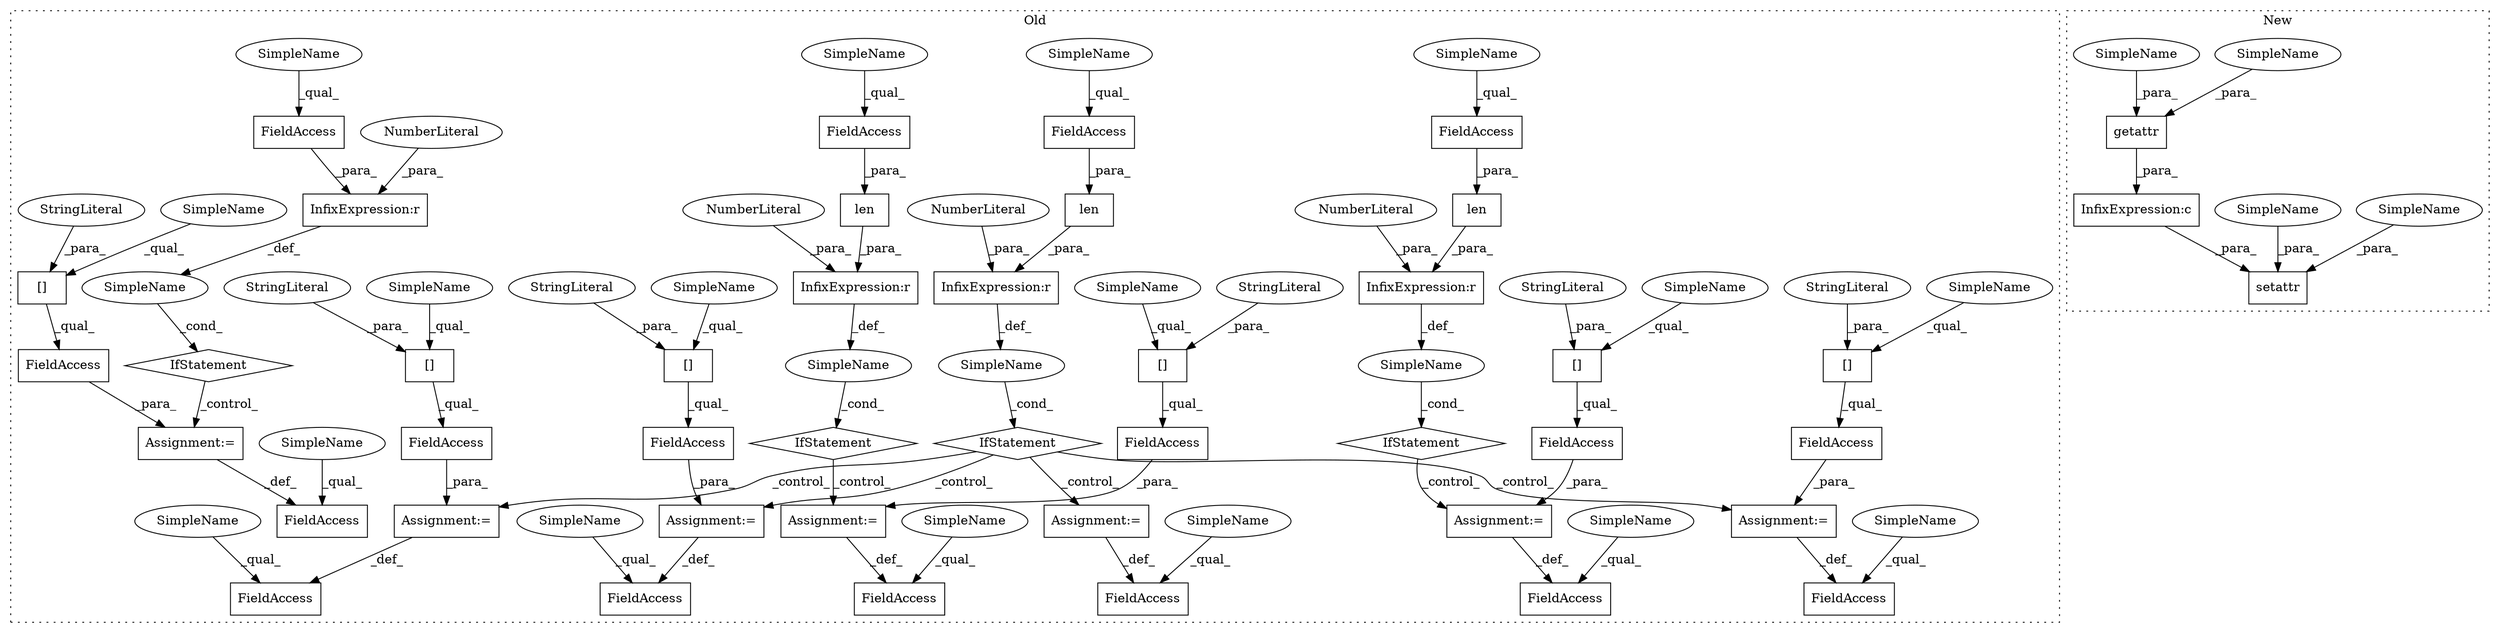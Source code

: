 digraph G {
subgraph cluster0 {
1 [label="len" a="32" s="4651,4671" l="4,1" shape="box"];
3 [label="InfixExpression:r" a="27" s="4672" l="4" shape="box"];
4 [label="NumberLiteral" a="34" s="4676" l="1" shape="ellipse"];
6 [label="FieldAccess" a="22" s="4655" l="16" shape="box"];
7 [label="FieldAccess" a="22" s="5005" l="14" shape="box"];
8 [label="InfixExpression:r" a="27" s="5019" l="4" shape="box"];
9 [label="NumberLiteral" a="34" s="5023" l="1" shape="ellipse"];
10 [label="FieldAccess" a="22" s="5092" l="6" shape="box"];
11 [label="len" a="32" s="5088,5098" l="4,1" shape="box"];
12 [label="InfixExpression:r" a="27" s="5099" l="4" shape="box"];
13 [label="NumberLiteral" a="34" s="5103" l="1" shape="ellipse"];
14 [label="FieldAccess" a="22" s="4921" l="14" shape="box"];
15 [label="len" a="32" s="4917,4935" l="4,1" shape="box"];
16 [label="InfixExpression:r" a="27" s="4936" l="4" shape="box"];
17 [label="NumberLiteral" a="34" s="4940" l="1" shape="ellipse"];
18 [label="FieldAccess" a="22" s="4737" l="17" shape="box"];
19 [label="FieldAccess" a="22" s="5114" l="6" shape="box"];
20 [label="FieldAccess" a="22" s="4687" l="16" shape="box"];
21 [label="FieldAccess" a="22" s="4855" l="18" shape="box"];
22 [label="FieldAccess" a="22" s="4789" l="17" shape="box"];
23 [label="FieldAccess" a="22" s="5034" l="14" shape="box"];
24 [label="FieldAccess" a="22" s="4951" l="14" shape="box"];
25 [label="IfStatement" a="25" s="5001,5024" l="4,2" shape="diamond"];
26 [label="SimpleName" a="42" s="" l="" shape="ellipse"];
27 [label="Assignment:=" a="7" s="5048" l="1" shape="box"];
28 [label="FieldAccess" a="22" s="5049" l="23" shape="box"];
29 [label="[]" a="2" s="5049,5060" l="6,1" shape="box"];
30 [label="[]" a="2" s="4966,4977" l="6,1" shape="box"];
31 [label="FieldAccess" a="22" s="4966" l="23" shape="box"];
32 [label="[]" a="2" s="4755,4766" l="6,1" shape="box"];
33 [label="FieldAccess" a="22" s="4755" l="26" shape="box"];
34 [label="[]" a="2" s="4704,4715" l="6,1" shape="box"];
35 [label="FieldAccess" a="22" s="4704" l="25" shape="box"];
36 [label="[]" a="2" s="4874,4885" l="6,1" shape="box"];
37 [label="FieldAccess" a="22" s="4874" l="27" shape="box"];
38 [label="[]" a="2" s="5121,5132" l="6,1" shape="box"];
39 [label="FieldAccess" a="22" s="5121" l="15" shape="box"];
40 [label="IfStatement" a="25" s="4647,4677" l="4,2" shape="diamond"];
42 [label="StringLiteral" a="45" s="4972" l="5" shape="ellipse"];
43 [label="StringLiteral" a="45" s="5127" l="5" shape="ellipse"];
44 [label="StringLiteral" a="45" s="4880" l="5" shape="ellipse"];
45 [label="StringLiteral" a="45" s="5055" l="5" shape="ellipse"];
46 [label="StringLiteral" a="45" s="4710" l="5" shape="ellipse"];
47 [label="StringLiteral" a="45" s="4761" l="5" shape="ellipse"];
48 [label="IfStatement" a="25" s="4913,4941" l="4,2" shape="diamond"];
49 [label="SimpleName" a="42" s="" l="" shape="ellipse"];
50 [label="Assignment:=" a="7" s="4806" l="1" shape="box"];
51 [label="IfStatement" a="25" s="5084,5104" l="4,2" shape="diamond"];
52 [label="SimpleName" a="42" s="" l="" shape="ellipse"];
53 [label="Assignment:=" a="7" s="5120" l="1" shape="box"];
54 [label="SimpleName" a="42" s="" l="" shape="ellipse"];
55 [label="Assignment:=" a="7" s="4965" l="1" shape="box"];
56 [label="Assignment:=" a="7" s="4873" l="1" shape="box"];
57 [label="Assignment:=" a="7" s="4703" l="1" shape="box"];
58 [label="Assignment:=" a="7" s="4754" l="1" shape="box"];
59 [label="SimpleName" a="42" s="5092" l="3" shape="ellipse"];
60 [label="SimpleName" a="42" s="4855" l="3" shape="ellipse"];
61 [label="SimpleName" a="42" s="4789" l="3" shape="ellipse"];
62 [label="SimpleName" a="42" s="4921" l="3" shape="ellipse"];
63 [label="SimpleName" a="42" s="5034" l="3" shape="ellipse"];
64 [label="SimpleName" a="42" s="5114" l="3" shape="ellipse"];
65 [label="SimpleName" a="42" s="5005" l="3" shape="ellipse"];
66 [label="SimpleName" a="42" s="4737" l="3" shape="ellipse"];
67 [label="SimpleName" a="42" s="4951" l="3" shape="ellipse"];
68 [label="SimpleName" a="42" s="4687" l="3" shape="ellipse"];
69 [label="SimpleName" a="42" s="4655" l="3" shape="ellipse"];
74 [label="SimpleName" a="42" s="4966" l="5" shape="ellipse"];
75 [label="SimpleName" a="42" s="4755" l="5" shape="ellipse"];
76 [label="SimpleName" a="42" s="4874" l="5" shape="ellipse"];
77 [label="SimpleName" a="42" s="5121" l="5" shape="ellipse"];
78 [label="SimpleName" a="42" s="4704" l="5" shape="ellipse"];
79 [label="SimpleName" a="42" s="5049" l="5" shape="ellipse"];
label = "Old";
style="dotted";
}
subgraph cluster1 {
2 [label="setattr" a="32" s="4963,5018" l="8,1" shape="box"];
5 [label="InfixExpression:c" a="27" s="4991" l="4" shape="box"];
41 [label="getattr" a="32" s="4977,4990" l="8,1" shape="box"];
70 [label="SimpleName" a="42" s="4985" l="3" shape="ellipse"];
71 [label="SimpleName" a="42" s="4971" l="3" shape="ellipse"];
72 [label="SimpleName" a="42" s="4975" l="1" shape="ellipse"];
73 [label="SimpleName" a="42" s="4989" l="1" shape="ellipse"];
label = "New";
style="dotted";
}
1 -> 3 [label="_para_"];
3 -> 49 [label="_def_"];
4 -> 3 [label="_para_"];
5 -> 2 [label="_para_"];
6 -> 1 [label="_para_"];
7 -> 8 [label="_para_"];
8 -> 26 [label="_def_"];
9 -> 8 [label="_para_"];
10 -> 11 [label="_para_"];
11 -> 12 [label="_para_"];
12 -> 52 [label="_def_"];
13 -> 12 [label="_para_"];
14 -> 15 [label="_para_"];
15 -> 16 [label="_para_"];
16 -> 54 [label="_def_"];
17 -> 16 [label="_para_"];
25 -> 27 [label="_control_"];
26 -> 25 [label="_cond_"];
27 -> 23 [label="_def_"];
28 -> 27 [label="_para_"];
29 -> 28 [label="_qual_"];
30 -> 31 [label="_qual_"];
31 -> 55 [label="_para_"];
32 -> 33 [label="_qual_"];
33 -> 58 [label="_para_"];
34 -> 35 [label="_qual_"];
35 -> 57 [label="_para_"];
36 -> 37 [label="_qual_"];
37 -> 56 [label="_para_"];
38 -> 39 [label="_qual_"];
39 -> 53 [label="_para_"];
40 -> 50 [label="_control_"];
40 -> 56 [label="_control_"];
40 -> 58 [label="_control_"];
40 -> 57 [label="_control_"];
41 -> 5 [label="_para_"];
42 -> 30 [label="_para_"];
43 -> 38 [label="_para_"];
44 -> 36 [label="_para_"];
45 -> 29 [label="_para_"];
46 -> 34 [label="_para_"];
47 -> 32 [label="_para_"];
48 -> 55 [label="_control_"];
49 -> 40 [label="_cond_"];
50 -> 22 [label="_def_"];
51 -> 53 [label="_control_"];
52 -> 51 [label="_cond_"];
53 -> 19 [label="_def_"];
54 -> 48 [label="_cond_"];
55 -> 24 [label="_def_"];
56 -> 21 [label="_def_"];
57 -> 20 [label="_def_"];
58 -> 18 [label="_def_"];
59 -> 10 [label="_qual_"];
60 -> 21 [label="_qual_"];
61 -> 22 [label="_qual_"];
62 -> 14 [label="_qual_"];
63 -> 23 [label="_qual_"];
64 -> 19 [label="_qual_"];
65 -> 7 [label="_qual_"];
66 -> 18 [label="_qual_"];
67 -> 24 [label="_qual_"];
68 -> 20 [label="_qual_"];
69 -> 6 [label="_qual_"];
70 -> 41 [label="_para_"];
71 -> 2 [label="_para_"];
72 -> 2 [label="_para_"];
73 -> 41 [label="_para_"];
74 -> 30 [label="_qual_"];
75 -> 32 [label="_qual_"];
76 -> 36 [label="_qual_"];
77 -> 38 [label="_qual_"];
78 -> 34 [label="_qual_"];
79 -> 29 [label="_qual_"];
}